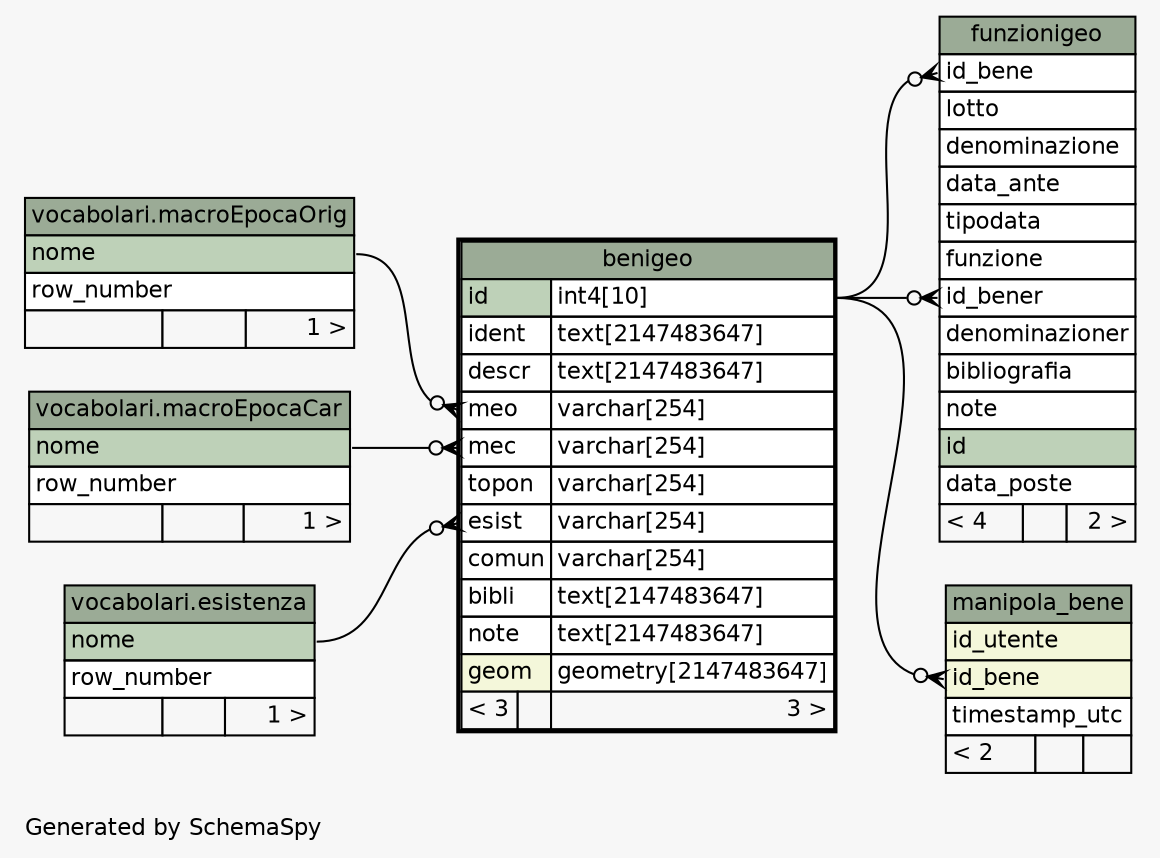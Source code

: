 // dot 2.38.0 on Windows 10 10.0
// SchemaSpy rev 590
digraph "oneDegreeRelationshipsDiagram" {
  graph [
    rankdir="RL"
    bgcolor="#f7f7f7"
    label="\nGenerated by SchemaSpy"
    labeljust="l"
    nodesep="0.18"
    ranksep="0.46"
    fontname="Helvetica"
    fontsize="11"
  ];
  node [
    fontname="Helvetica"
    fontsize="11"
    shape="plaintext"
  ];
  edge [
    arrowsize="0.8"
  ];
  "benigeo":"esist":w -> "vocabolari.esistenza":"nome":e [arrowhead=none dir=back arrowtail=crowodot];
  "benigeo":"mec":w -> "vocabolari.macroEpocaCar":"nome":e [arrowhead=none dir=back arrowtail=crowodot];
  "benigeo":"meo":w -> "vocabolari.macroEpocaOrig":"nome":e [arrowhead=none dir=back arrowtail=crowodot];
  "funzionigeo":"id_bene":w -> "benigeo":"id.type":e [arrowhead=none dir=back arrowtail=crowodot];
  "funzionigeo":"id_bener":w -> "benigeo":"id.type":e [arrowhead=none dir=back arrowtail=crowodot];
  "manipola_bene":"id_bene":w -> "benigeo":"id.type":e [arrowhead=none dir=back arrowtail=crowodot];
  "benigeo" [
    label=<
    <TABLE BORDER="2" CELLBORDER="1" CELLSPACING="0" BGCOLOR="#ffffff">
      <TR><TD COLSPAN="3" BGCOLOR="#9bab96" ALIGN="CENTER">benigeo</TD></TR>
      <TR><TD PORT="id" COLSPAN="2" BGCOLOR="#bed1b8" ALIGN="LEFT">id</TD><TD PORT="id.type" ALIGN="LEFT">int4[10]</TD></TR>
      <TR><TD PORT="ident" COLSPAN="2" ALIGN="LEFT">ident</TD><TD PORT="ident.type" ALIGN="LEFT">text[2147483647]</TD></TR>
      <TR><TD PORT="descr" COLSPAN="2" ALIGN="LEFT">descr</TD><TD PORT="descr.type" ALIGN="LEFT">text[2147483647]</TD></TR>
      <TR><TD PORT="meo" COLSPAN="2" ALIGN="LEFT">meo</TD><TD PORT="meo.type" ALIGN="LEFT">varchar[254]</TD></TR>
      <TR><TD PORT="mec" COLSPAN="2" ALIGN="LEFT">mec</TD><TD PORT="mec.type" ALIGN="LEFT">varchar[254]</TD></TR>
      <TR><TD PORT="topon" COLSPAN="2" ALIGN="LEFT">topon</TD><TD PORT="topon.type" ALIGN="LEFT">varchar[254]</TD></TR>
      <TR><TD PORT="esist" COLSPAN="2" ALIGN="LEFT">esist</TD><TD PORT="esist.type" ALIGN="LEFT">varchar[254]</TD></TR>
      <TR><TD PORT="comun" COLSPAN="2" ALIGN="LEFT">comun</TD><TD PORT="comun.type" ALIGN="LEFT">varchar[254]</TD></TR>
      <TR><TD PORT="bibli" COLSPAN="2" ALIGN="LEFT">bibli</TD><TD PORT="bibli.type" ALIGN="LEFT">text[2147483647]</TD></TR>
      <TR><TD PORT="note" COLSPAN="2" ALIGN="LEFT">note</TD><TD PORT="note.type" ALIGN="LEFT">text[2147483647]</TD></TR>
      <TR><TD PORT="geom" COLSPAN="2" BGCOLOR="#f4f7da" ALIGN="LEFT">geom</TD><TD PORT="geom.type" ALIGN="LEFT">geometry[2147483647]</TD></TR>
      <TR><TD ALIGN="LEFT" BGCOLOR="#f7f7f7">&lt; 3</TD><TD ALIGN="RIGHT" BGCOLOR="#f7f7f7">  </TD><TD ALIGN="RIGHT" BGCOLOR="#f7f7f7">3 &gt;</TD></TR>
    </TABLE>>
    URL="benigeo.html"
    tooltip="benigeo"
  ];
  "vocabolari.esistenza" [
    label=<
    <TABLE BORDER="0" CELLBORDER="1" CELLSPACING="0" BGCOLOR="#ffffff">
      <TR><TD COLSPAN="3" BGCOLOR="#9bab96" ALIGN="CENTER">vocabolari.esistenza</TD></TR>
      <TR><TD PORT="nome" COLSPAN="3" BGCOLOR="#bed1b8" ALIGN="LEFT">nome</TD></TR>
      <TR><TD PORT="row_number" COLSPAN="3" ALIGN="LEFT">row_number</TD></TR>
      <TR><TD ALIGN="LEFT" BGCOLOR="#f7f7f7">  </TD><TD ALIGN="RIGHT" BGCOLOR="#f7f7f7">  </TD><TD ALIGN="RIGHT" BGCOLOR="#f7f7f7">1 &gt;</TD></TR>
    </TABLE>>
    tooltip="vocabolari.esistenza"
  ];
  "funzionigeo" [
    label=<
    <TABLE BORDER="0" CELLBORDER="1" CELLSPACING="0" BGCOLOR="#ffffff">
      <TR><TD COLSPAN="3" BGCOLOR="#9bab96" ALIGN="CENTER">funzionigeo</TD></TR>
      <TR><TD PORT="id_bene" COLSPAN="3" ALIGN="LEFT">id_bene</TD></TR>
      <TR><TD PORT="lotto" COLSPAN="3" ALIGN="LEFT">lotto</TD></TR>
      <TR><TD PORT="denominazione" COLSPAN="3" ALIGN="LEFT">denominazione</TD></TR>
      <TR><TD PORT="data_ante" COLSPAN="3" ALIGN="LEFT">data_ante</TD></TR>
      <TR><TD PORT="tipodata" COLSPAN="3" ALIGN="LEFT">tipodata</TD></TR>
      <TR><TD PORT="funzione" COLSPAN="3" ALIGN="LEFT">funzione</TD></TR>
      <TR><TD PORT="id_bener" COLSPAN="3" ALIGN="LEFT">id_bener</TD></TR>
      <TR><TD PORT="denominazioner" COLSPAN="3" ALIGN="LEFT">denominazioner</TD></TR>
      <TR><TD PORT="bibliografia" COLSPAN="3" ALIGN="LEFT">bibliografia</TD></TR>
      <TR><TD PORT="note" COLSPAN="3" ALIGN="LEFT">note</TD></TR>
      <TR><TD PORT="id" COLSPAN="3" BGCOLOR="#bed1b8" ALIGN="LEFT">id</TD></TR>
      <TR><TD PORT="data_poste" COLSPAN="3" ALIGN="LEFT">data_poste</TD></TR>
      <TR><TD ALIGN="LEFT" BGCOLOR="#f7f7f7">&lt; 4</TD><TD ALIGN="RIGHT" BGCOLOR="#f7f7f7">  </TD><TD ALIGN="RIGHT" BGCOLOR="#f7f7f7">2 &gt;</TD></TR>
    </TABLE>>
    URL="funzionigeo.html"
    tooltip="funzionigeo"
  ];
  "vocabolari.macroEpocaCar" [
    label=<
    <TABLE BORDER="0" CELLBORDER="1" CELLSPACING="0" BGCOLOR="#ffffff">
      <TR><TD COLSPAN="3" BGCOLOR="#9bab96" ALIGN="CENTER">vocabolari.macroEpocaCar</TD></TR>
      <TR><TD PORT="nome" COLSPAN="3" BGCOLOR="#bed1b8" ALIGN="LEFT">nome</TD></TR>
      <TR><TD PORT="row_number" COLSPAN="3" ALIGN="LEFT">row_number</TD></TR>
      <TR><TD ALIGN="LEFT" BGCOLOR="#f7f7f7">  </TD><TD ALIGN="RIGHT" BGCOLOR="#f7f7f7">  </TD><TD ALIGN="RIGHT" BGCOLOR="#f7f7f7">1 &gt;</TD></TR>
    </TABLE>>
    tooltip="vocabolari.macroEpocaCar"
  ];
  "vocabolari.macroEpocaOrig" [
    label=<
    <TABLE BORDER="0" CELLBORDER="1" CELLSPACING="0" BGCOLOR="#ffffff">
      <TR><TD COLSPAN="3" BGCOLOR="#9bab96" ALIGN="CENTER">vocabolari.macroEpocaOrig</TD></TR>
      <TR><TD PORT="nome" COLSPAN="3" BGCOLOR="#bed1b8" ALIGN="LEFT">nome</TD></TR>
      <TR><TD PORT="row_number" COLSPAN="3" ALIGN="LEFT">row_number</TD></TR>
      <TR><TD ALIGN="LEFT" BGCOLOR="#f7f7f7">  </TD><TD ALIGN="RIGHT" BGCOLOR="#f7f7f7">  </TD><TD ALIGN="RIGHT" BGCOLOR="#f7f7f7">1 &gt;</TD></TR>
    </TABLE>>
    tooltip="vocabolari.macroEpocaOrig"
  ];
  "manipola_bene" [
    label=<
    <TABLE BORDER="0" CELLBORDER="1" CELLSPACING="0" BGCOLOR="#ffffff">
      <TR><TD COLSPAN="3" BGCOLOR="#9bab96" ALIGN="CENTER">manipola_bene</TD></TR>
      <TR><TD PORT="id_utente" COLSPAN="3" BGCOLOR="#f4f7da" ALIGN="LEFT">id_utente</TD></TR>
      <TR><TD PORT="id_bene" COLSPAN="3" BGCOLOR="#f4f7da" ALIGN="LEFT">id_bene</TD></TR>
      <TR><TD PORT="timestamp_utc" COLSPAN="3" ALIGN="LEFT">timestamp_utc</TD></TR>
      <TR><TD ALIGN="LEFT" BGCOLOR="#f7f7f7">&lt; 2</TD><TD ALIGN="RIGHT" BGCOLOR="#f7f7f7">  </TD><TD ALIGN="RIGHT" BGCOLOR="#f7f7f7">  </TD></TR>
    </TABLE>>
    URL="manipola_bene.html"
    tooltip="manipola_bene"
  ];
}
